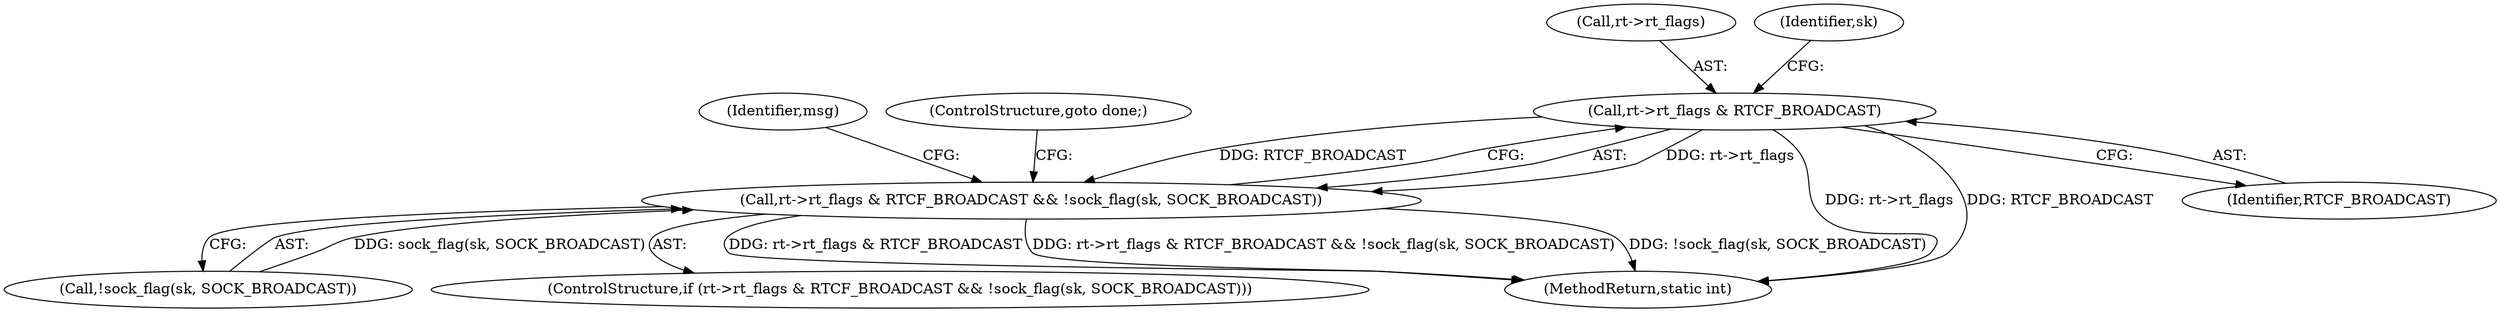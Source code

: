 digraph "0_linux_f6d8bd051c391c1c0458a30b2a7abcd939329259_27@pointer" {
"1000464" [label="(Call,rt->rt_flags & RTCF_BROADCAST)"];
"1000463" [label="(Call,rt->rt_flags & RTCF_BROADCAST && !sock_flag(sk, SOCK_BROADCAST))"];
"1000464" [label="(Call,rt->rt_flags & RTCF_BROADCAST)"];
"1000465" [label="(Call,rt->rt_flags)"];
"1000463" [label="(Call,rt->rt_flags & RTCF_BROADCAST && !sock_flag(sk, SOCK_BROADCAST))"];
"1000471" [label="(Identifier,sk)"];
"1000477" [label="(Identifier,msg)"];
"1000602" [label="(MethodReturn,static int)"];
"1000469" [label="(Call,!sock_flag(sk, SOCK_BROADCAST))"];
"1000468" [label="(Identifier,RTCF_BROADCAST)"];
"1000462" [label="(ControlStructure,if (rt->rt_flags & RTCF_BROADCAST && !sock_flag(sk, SOCK_BROADCAST)))"];
"1000473" [label="(ControlStructure,goto done;)"];
"1000464" -> "1000463"  [label="AST: "];
"1000464" -> "1000468"  [label="CFG: "];
"1000465" -> "1000464"  [label="AST: "];
"1000468" -> "1000464"  [label="AST: "];
"1000471" -> "1000464"  [label="CFG: "];
"1000463" -> "1000464"  [label="CFG: "];
"1000464" -> "1000602"  [label="DDG: rt->rt_flags"];
"1000464" -> "1000602"  [label="DDG: RTCF_BROADCAST"];
"1000464" -> "1000463"  [label="DDG: rt->rt_flags"];
"1000464" -> "1000463"  [label="DDG: RTCF_BROADCAST"];
"1000463" -> "1000462"  [label="AST: "];
"1000463" -> "1000469"  [label="CFG: "];
"1000469" -> "1000463"  [label="AST: "];
"1000473" -> "1000463"  [label="CFG: "];
"1000477" -> "1000463"  [label="CFG: "];
"1000463" -> "1000602"  [label="DDG: rt->rt_flags & RTCF_BROADCAST && !sock_flag(sk, SOCK_BROADCAST)"];
"1000463" -> "1000602"  [label="DDG: !sock_flag(sk, SOCK_BROADCAST)"];
"1000463" -> "1000602"  [label="DDG: rt->rt_flags & RTCF_BROADCAST"];
"1000469" -> "1000463"  [label="DDG: sock_flag(sk, SOCK_BROADCAST)"];
}
